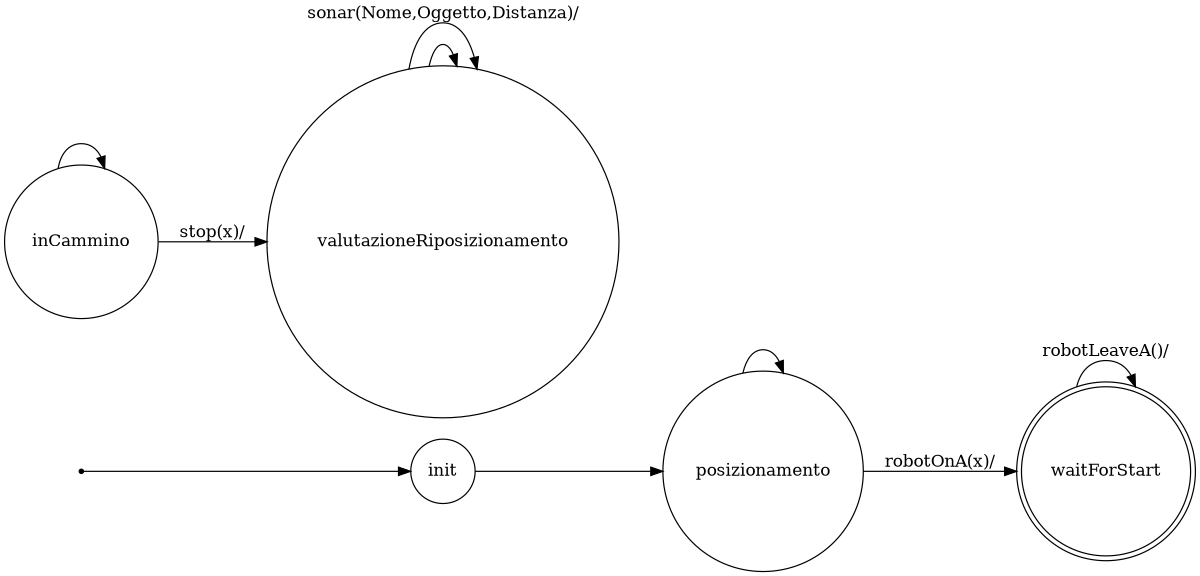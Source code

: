 /*
*
* A GraphViz DOT FSM description 
* Please use a GraphViz visualizer (like http://www.webgraphviz.com)
* 
* Generated by AM,NC,RM
*  
*/
 
digraph finite_state_machine {
  	rankdir=LR;
  	size="8,5"
  	node [shape = point]; iniziale;
  	node [shape = doublecircle]; waitForStart; 
  	node [shape = circle];
  	iniziale -> init [label = ""];
  	
  	
  	init -> posizionamento [ label = ""];
  	
  	posizionamento -> posizionamento [ label = ""];
  	posizionamento -> waitForStart [ label = "robotOnA(x)/"];
  	
  	waitForStart -> waitForStart [ label = "robotLeaveA()/"];
  	
  	inCammino -> inCammino [ label = ""];
  	inCammino -> valutazioneRiposizionamento [ label = "stop(x)/"];
  	
  	valutazioneRiposizionamento -> valutazioneRiposizionamento [ label = ""];
  	valutazioneRiposizionamento -> valutazioneRiposizionamento [ label = "sonar(Nome,Oggetto,Distanza)/"];
}